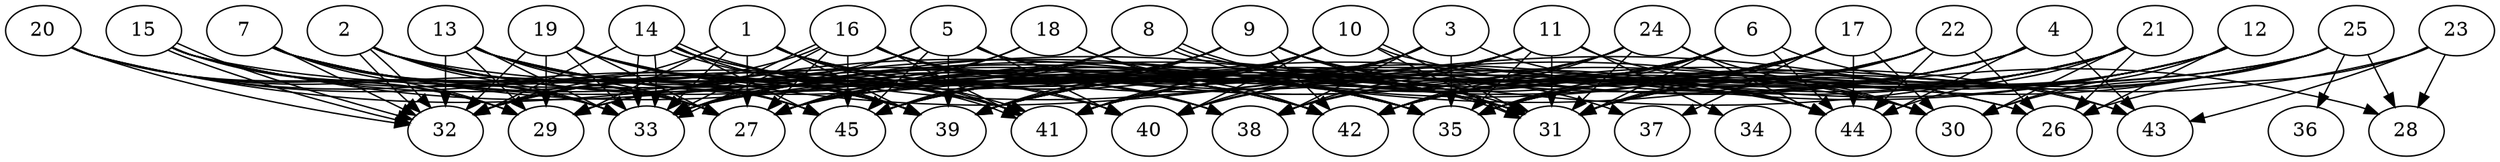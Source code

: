 // DAG automatically generated by daggen at Thu Oct  3 14:07:24 2019
// ./daggen --dot -n 45 --ccr 0.4 --fat 0.9 --regular 0.7 --density 0.7 --mindata 5242880 --maxdata 52428800 
digraph G {
  1 [size="108794880", alpha="0.16", expect_size="43517952"] 
  1 -> 27 [size ="43517952"]
  1 -> 29 [size ="43517952"]
  1 -> 31 [size ="43517952"]
  1 -> 32 [size ="43517952"]
  1 -> 33 [size ="43517952"]
  1 -> 35 [size ="43517952"]
  1 -> 38 [size ="43517952"]
  1 -> 39 [size ="43517952"]
  1 -> 40 [size ="43517952"]
  1 -> 41 [size ="43517952"]
  1 -> 42 [size ="43517952"]
  2 [size="73858560", alpha="0.16", expect_size="29543424"] 
  2 -> 27 [size ="29543424"]
  2 -> 30 [size ="29543424"]
  2 -> 32 [size ="29543424"]
  2 -> 32 [size ="29543424"]
  2 -> 33 [size ="29543424"]
  2 -> 35 [size ="29543424"]
  2 -> 42 [size ="29543424"]
  2 -> 45 [size ="29543424"]
  3 [size="126021120", alpha="0.19", expect_size="50408448"] 
  3 -> 27 [size ="50408448"]
  3 -> 35 [size ="50408448"]
  3 -> 38 [size ="50408448"]
  3 -> 39 [size ="50408448"]
  3 -> 40 [size ="50408448"]
  3 -> 41 [size ="50408448"]
  3 -> 44 [size ="50408448"]
  4 [size="76147200", alpha="0.08", expect_size="30458880"] 
  4 -> 35 [size ="30458880"]
  4 -> 39 [size ="30458880"]
  4 -> 41 [size ="30458880"]
  4 -> 42 [size ="30458880"]
  4 -> 43 [size ="30458880"]
  4 -> 44 [size ="30458880"]
  5 [size="74562560", alpha="0.15", expect_size="29825024"] 
  5 -> 26 [size ="29825024"]
  5 -> 32 [size ="29825024"]
  5 -> 33 [size ="29825024"]
  5 -> 35 [size ="29825024"]
  5 -> 39 [size ="29825024"]
  5 -> 40 [size ="29825024"]
  5 -> 45 [size ="29825024"]
  6 [size="41863680", alpha="0.10", expect_size="16745472"] 
  6 -> 27 [size ="16745472"]
  6 -> 31 [size ="16745472"]
  6 -> 35 [size ="16745472"]
  6 -> 38 [size ="16745472"]
  6 -> 39 [size ="16745472"]
  6 -> 42 [size ="16745472"]
  6 -> 43 [size ="16745472"]
  6 -> 44 [size ="16745472"]
  6 -> 45 [size ="16745472"]
  7 [size="99827200", alpha="0.12", expect_size="39930880"] 
  7 -> 27 [size ="39930880"]
  7 -> 29 [size ="39930880"]
  7 -> 31 [size ="39930880"]
  7 -> 32 [size ="39930880"]
  7 -> 33 [size ="39930880"]
  7 -> 38 [size ="39930880"]
  7 -> 39 [size ="39930880"]
  7 -> 42 [size ="39930880"]
  7 -> 45 [size ="39930880"]
  8 [size="124549120", alpha="0.13", expect_size="49819648"] 
  8 -> 27 [size ="49819648"]
  8 -> 31 [size ="49819648"]
  8 -> 31 [size ="49819648"]
  8 -> 32 [size ="49819648"]
  8 -> 43 [size ="49819648"]
  8 -> 45 [size ="49819648"]
  9 [size="93271040", alpha="0.13", expect_size="37308416"] 
  9 -> 27 [size ="37308416"]
  9 -> 29 [size ="37308416"]
  9 -> 31 [size ="37308416"]
  9 -> 37 [size ="37308416"]
  9 -> 39 [size ="37308416"]
  9 -> 42 [size ="37308416"]
  9 -> 44 [size ="37308416"]
  9 -> 45 [size ="37308416"]
  10 [size="75407360", alpha="0.18", expect_size="30162944"] 
  10 -> 28 [size ="30162944"]
  10 -> 31 [size ="30162944"]
  10 -> 31 [size ="30162944"]
  10 -> 32 [size ="30162944"]
  10 -> 39 [size ="30162944"]
  10 -> 40 [size ="30162944"]
  10 -> 41 [size ="30162944"]
  10 -> 45 [size ="30162944"]
  11 [size="41771520", alpha="0.00", expect_size="16708608"] 
  11 -> 30 [size ="16708608"]
  11 -> 31 [size ="16708608"]
  11 -> 33 [size ="16708608"]
  11 -> 34 [size ="16708608"]
  11 -> 35 [size ="16708608"]
  11 -> 38 [size ="16708608"]
  11 -> 39 [size ="16708608"]
  11 -> 41 [size ="16708608"]
  11 -> 45 [size ="16708608"]
  12 [size="19919360", alpha="0.11", expect_size="7967744"] 
  12 -> 26 [size ="7967744"]
  12 -> 30 [size ="7967744"]
  12 -> 31 [size ="7967744"]
  12 -> 35 [size ="7967744"]
  12 -> 39 [size ="7967744"]
  12 -> 41 [size ="7967744"]
  12 -> 42 [size ="7967744"]
  13 [size="111882240", alpha="0.11", expect_size="44752896"] 
  13 -> 27 [size ="44752896"]
  13 -> 29 [size ="44752896"]
  13 -> 31 [size ="44752896"]
  13 -> 32 [size ="44752896"]
  13 -> 33 [size ="44752896"]
  13 -> 35 [size ="44752896"]
  13 -> 39 [size ="44752896"]
  13 -> 41 [size ="44752896"]
  13 -> 45 [size ="44752896"]
  14 [size="106816000", alpha="0.20", expect_size="42726400"] 
  14 -> 30 [size ="42726400"]
  14 -> 31 [size ="42726400"]
  14 -> 32 [size ="42726400"]
  14 -> 33 [size ="42726400"]
  14 -> 33 [size ="42726400"]
  14 -> 39 [size ="42726400"]
  14 -> 41 [size ="42726400"]
  14 -> 41 [size ="42726400"]
  14 -> 45 [size ="42726400"]
  15 [size="34498560", alpha="0.05", expect_size="13799424"] 
  15 -> 29 [size ="13799424"]
  15 -> 32 [size ="13799424"]
  15 -> 32 [size ="13799424"]
  15 -> 33 [size ="13799424"]
  15 -> 35 [size ="13799424"]
  15 -> 39 [size ="13799424"]
  15 -> 40 [size ="13799424"]
  15 -> 44 [size ="13799424"]
  16 [size="121139200", alpha="0.19", expect_size="48455680"] 
  16 -> 27 [size ="48455680"]
  16 -> 32 [size ="48455680"]
  16 -> 33 [size ="48455680"]
  16 -> 33 [size ="48455680"]
  16 -> 35 [size ="48455680"]
  16 -> 38 [size ="48455680"]
  16 -> 41 [size ="48455680"]
  16 -> 42 [size ="48455680"]
  16 -> 44 [size ="48455680"]
  16 -> 45 [size ="48455680"]
  17 [size="60285440", alpha="0.06", expect_size="24114176"] 
  17 -> 27 [size ="24114176"]
  17 -> 30 [size ="24114176"]
  17 -> 31 [size ="24114176"]
  17 -> 33 [size ="24114176"]
  17 -> 35 [size ="24114176"]
  17 -> 37 [size ="24114176"]
  17 -> 41 [size ="24114176"]
  17 -> 42 [size ="24114176"]
  17 -> 44 [size ="24114176"]
  18 [size="14548480", alpha="0.05", expect_size="5819392"] 
  18 -> 27 [size ="5819392"]
  18 -> 33 [size ="5819392"]
  18 -> 35 [size ="5819392"]
  18 -> 42 [size ="5819392"]
  19 [size="92551680", alpha="0.05", expect_size="37020672"] 
  19 -> 26 [size ="37020672"]
  19 -> 27 [size ="37020672"]
  19 -> 29 [size ="37020672"]
  19 -> 32 [size ="37020672"]
  19 -> 33 [size ="37020672"]
  19 -> 39 [size ="37020672"]
  19 -> 41 [size ="37020672"]
  19 -> 42 [size ="37020672"]
  20 [size="49098240", alpha="0.16", expect_size="19639296"] 
  20 -> 27 [size ="19639296"]
  20 -> 29 [size ="19639296"]
  20 -> 32 [size ="19639296"]
  20 -> 33 [size ="19639296"]
  20 -> 35 [size ="19639296"]
  20 -> 39 [size ="19639296"]
  20 -> 41 [size ="19639296"]
  21 [size="37864960", alpha="0.03", expect_size="15145984"] 
  21 -> 26 [size ="15145984"]
  21 -> 30 [size ="15145984"]
  21 -> 31 [size ="15145984"]
  21 -> 33 [size ="15145984"]
  21 -> 35 [size ="15145984"]
  21 -> 40 [size ="15145984"]
  21 -> 41 [size ="15145984"]
  21 -> 42 [size ="15145984"]
  21 -> 44 [size ="15145984"]
  22 [size="40430080", alpha="0.00", expect_size="16172032"] 
  22 -> 26 [size ="16172032"]
  22 -> 29 [size ="16172032"]
  22 -> 31 [size ="16172032"]
  22 -> 35 [size ="16172032"]
  22 -> 39 [size ="16172032"]
  22 -> 42 [size ="16172032"]
  22 -> 44 [size ="16172032"]
  23 [size="107233280", alpha="0.17", expect_size="42893312"] 
  23 -> 26 [size ="42893312"]
  23 -> 28 [size ="42893312"]
  23 -> 35 [size ="42893312"]
  23 -> 43 [size ="42893312"]
  24 [size="55260160", alpha="0.04", expect_size="22104064"] 
  24 -> 29 [size ="22104064"]
  24 -> 30 [size ="22104064"]
  24 -> 31 [size ="22104064"]
  24 -> 40 [size ="22104064"]
  24 -> 42 [size ="22104064"]
  24 -> 44 [size ="22104064"]
  24 -> 45 [size ="22104064"]
  25 [size="54927360", alpha="0.01", expect_size="21970944"] 
  25 -> 27 [size ="21970944"]
  25 -> 28 [size ="21970944"]
  25 -> 30 [size ="21970944"]
  25 -> 31 [size ="21970944"]
  25 -> 33 [size ="21970944"]
  25 -> 35 [size ="21970944"]
  25 -> 36 [size ="21970944"]
  25 -> 38 [size ="21970944"]
  26 [size="87347200", alpha="0.04", expect_size="34938880"] 
  27 [size="79155200", alpha="0.01", expect_size="31662080"] 
  28 [size="113510400", alpha="0.17", expect_size="45404160"] 
  29 [size="27143680", alpha="0.07", expect_size="10857472"] 
  30 [size="54924800", alpha="0.07", expect_size="21969920"] 
  31 [size="28792320", alpha="0.12", expect_size="11516928"] 
  32 [size="44428800", alpha="0.19", expect_size="17771520"] 
  33 [size="44625920", alpha="0.02", expect_size="17850368"] 
  34 [size="24332800", alpha="0.01", expect_size="9733120"] 
  35 [size="46589440", alpha="0.03", expect_size="18635776"] 
  36 [size="54891520", alpha="0.04", expect_size="21956608"] 
  37 [size="77990400", alpha="0.13", expect_size="31196160"] 
  38 [size="84648960", alpha="0.02", expect_size="33859584"] 
  39 [size="68341760", alpha="0.04", expect_size="27336704"] 
  40 [size="109235200", alpha="0.13", expect_size="43694080"] 
  41 [size="33699840", alpha="0.06", expect_size="13479936"] 
  42 [size="106332160", alpha="0.03", expect_size="42532864"] 
  43 [size="98014720", alpha="0.17", expect_size="39205888"] 
  44 [size="107525120", alpha="0.18", expect_size="43010048"] 
  45 [size="110609920", alpha="0.05", expect_size="44243968"] 
}
